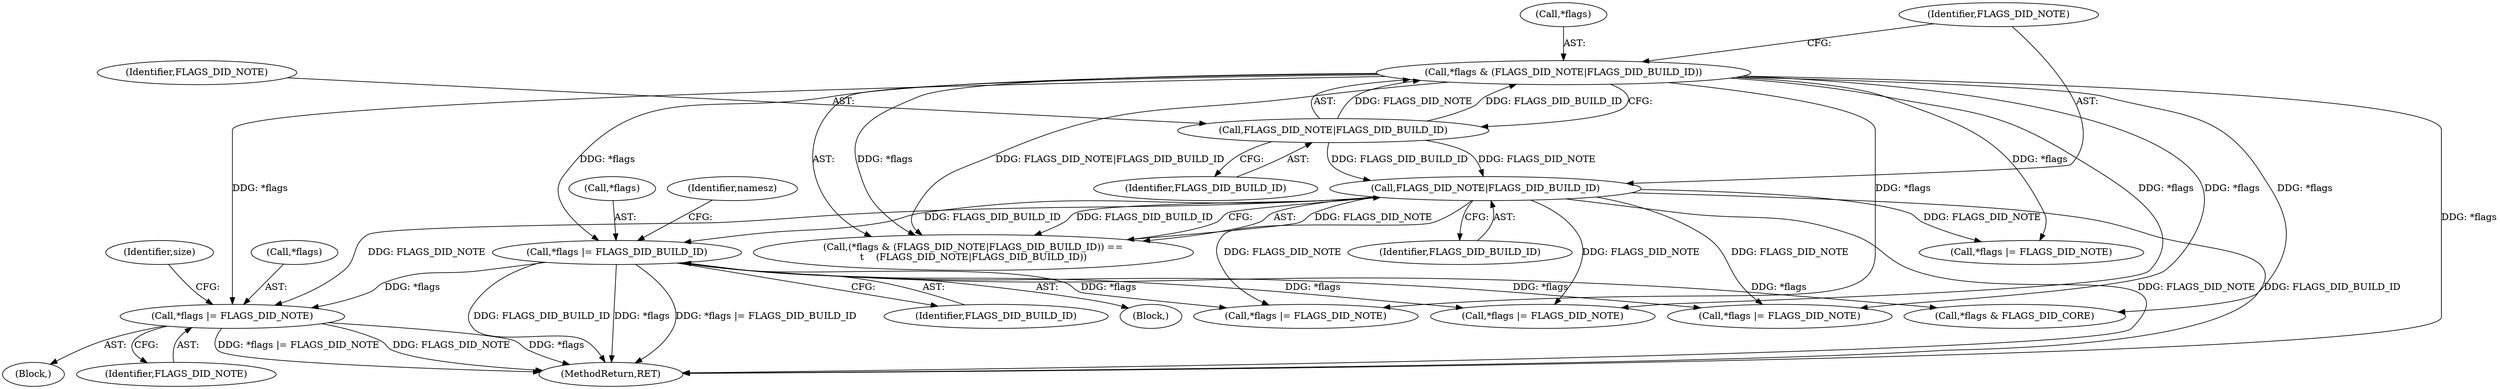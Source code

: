 digraph "0_file_b4c01141e5367f247b84dcaf6aefbb4e741842b8@pointer" {
"1000857" [label="(Call,*flags |= FLAGS_DID_NOTE)"];
"1000252" [label="(Call,*flags & (FLAGS_DID_NOTE|FLAGS_DID_BUILD_ID))"];
"1000255" [label="(Call,FLAGS_DID_NOTE|FLAGS_DID_BUILD_ID)"];
"1000518" [label="(Call,*flags |= FLAGS_DID_BUILD_ID)"];
"1000258" [label="(Call,FLAGS_DID_NOTE|FLAGS_DID_BUILD_ID)"];
"1000251" [label="(Call,(*flags & (FLAGS_DID_NOTE|FLAGS_DID_BUILD_ID)) ==\n\t    (FLAGS_DID_NOTE|FLAGS_DID_BUILD_ID))"];
"1000518" [label="(Call,*flags |= FLAGS_DID_BUILD_ID)"];
"1001237" [label="(MethodReturn,RET)"];
"1000470" [label="(Block,)"];
"1000781" [label="(Call,*flags |= FLAGS_DID_NOTE)"];
"1000649" [label="(Call,*flags |= FLAGS_DID_NOTE)"];
"1000257" [label="(Identifier,FLAGS_DID_BUILD_ID)"];
"1000256" [label="(Identifier,FLAGS_DID_NOTE)"];
"1000437" [label="(Call,*flags |= FLAGS_DID_NOTE)"];
"1000525" [label="(Identifier,namesz)"];
"1000857" [label="(Call,*flags |= FLAGS_DID_NOTE)"];
"1000742" [label="(Call,*flags |= FLAGS_DID_NOTE)"];
"1000862" [label="(Identifier,size)"];
"1000258" [label="(Call,FLAGS_DID_NOTE|FLAGS_DID_BUILD_ID)"];
"1000940" [label="(Call,*flags & FLAGS_DID_CORE)"];
"1000858" [label="(Call,*flags)"];
"1000519" [label="(Call,*flags)"];
"1000810" [label="(Block,)"];
"1000260" [label="(Identifier,FLAGS_DID_BUILD_ID)"];
"1000860" [label="(Identifier,FLAGS_DID_NOTE)"];
"1000259" [label="(Identifier,FLAGS_DID_NOTE)"];
"1000252" [label="(Call,*flags & (FLAGS_DID_NOTE|FLAGS_DID_BUILD_ID))"];
"1000253" [label="(Call,*flags)"];
"1000521" [label="(Identifier,FLAGS_DID_BUILD_ID)"];
"1000255" [label="(Call,FLAGS_DID_NOTE|FLAGS_DID_BUILD_ID)"];
"1000857" -> "1000810"  [label="AST: "];
"1000857" -> "1000860"  [label="CFG: "];
"1000858" -> "1000857"  [label="AST: "];
"1000860" -> "1000857"  [label="AST: "];
"1000862" -> "1000857"  [label="CFG: "];
"1000857" -> "1001237"  [label="DDG: *flags"];
"1000857" -> "1001237"  [label="DDG: *flags |= FLAGS_DID_NOTE"];
"1000857" -> "1001237"  [label="DDG: FLAGS_DID_NOTE"];
"1000252" -> "1000857"  [label="DDG: *flags"];
"1000518" -> "1000857"  [label="DDG: *flags"];
"1000258" -> "1000857"  [label="DDG: FLAGS_DID_NOTE"];
"1000252" -> "1000251"  [label="AST: "];
"1000252" -> "1000255"  [label="CFG: "];
"1000253" -> "1000252"  [label="AST: "];
"1000255" -> "1000252"  [label="AST: "];
"1000259" -> "1000252"  [label="CFG: "];
"1000252" -> "1001237"  [label="DDG: *flags"];
"1000252" -> "1000251"  [label="DDG: *flags"];
"1000252" -> "1000251"  [label="DDG: FLAGS_DID_NOTE|FLAGS_DID_BUILD_ID"];
"1000255" -> "1000252"  [label="DDG: FLAGS_DID_NOTE"];
"1000255" -> "1000252"  [label="DDG: FLAGS_DID_BUILD_ID"];
"1000252" -> "1000437"  [label="DDG: *flags"];
"1000252" -> "1000518"  [label="DDG: *flags"];
"1000252" -> "1000649"  [label="DDG: *flags"];
"1000252" -> "1000742"  [label="DDG: *flags"];
"1000252" -> "1000781"  [label="DDG: *flags"];
"1000252" -> "1000940"  [label="DDG: *flags"];
"1000255" -> "1000257"  [label="CFG: "];
"1000256" -> "1000255"  [label="AST: "];
"1000257" -> "1000255"  [label="AST: "];
"1000255" -> "1000258"  [label="DDG: FLAGS_DID_NOTE"];
"1000255" -> "1000258"  [label="DDG: FLAGS_DID_BUILD_ID"];
"1000518" -> "1000470"  [label="AST: "];
"1000518" -> "1000521"  [label="CFG: "];
"1000519" -> "1000518"  [label="AST: "];
"1000521" -> "1000518"  [label="AST: "];
"1000525" -> "1000518"  [label="CFG: "];
"1000518" -> "1001237"  [label="DDG: *flags"];
"1000518" -> "1001237"  [label="DDG: *flags |= FLAGS_DID_BUILD_ID"];
"1000518" -> "1001237"  [label="DDG: FLAGS_DID_BUILD_ID"];
"1000258" -> "1000518"  [label="DDG: FLAGS_DID_BUILD_ID"];
"1000518" -> "1000649"  [label="DDG: *flags"];
"1000518" -> "1000742"  [label="DDG: *flags"];
"1000518" -> "1000781"  [label="DDG: *flags"];
"1000518" -> "1000940"  [label="DDG: *flags"];
"1000258" -> "1000251"  [label="AST: "];
"1000258" -> "1000260"  [label="CFG: "];
"1000259" -> "1000258"  [label="AST: "];
"1000260" -> "1000258"  [label="AST: "];
"1000251" -> "1000258"  [label="CFG: "];
"1000258" -> "1001237"  [label="DDG: FLAGS_DID_NOTE"];
"1000258" -> "1001237"  [label="DDG: FLAGS_DID_BUILD_ID"];
"1000258" -> "1000251"  [label="DDG: FLAGS_DID_NOTE"];
"1000258" -> "1000251"  [label="DDG: FLAGS_DID_BUILD_ID"];
"1000258" -> "1000437"  [label="DDG: FLAGS_DID_NOTE"];
"1000258" -> "1000649"  [label="DDG: FLAGS_DID_NOTE"];
"1000258" -> "1000742"  [label="DDG: FLAGS_DID_NOTE"];
"1000258" -> "1000781"  [label="DDG: FLAGS_DID_NOTE"];
}
